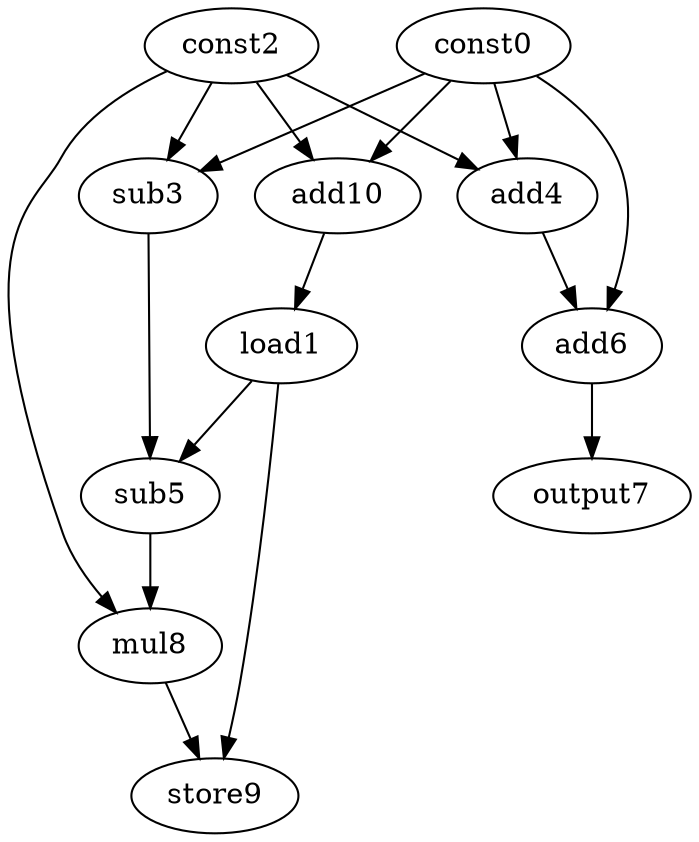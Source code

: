 digraph G { 
const0[opcode=const]; 
load1[opcode=load]; 
const2[opcode=const]; 
sub3[opcode=sub]; 
add4[opcode=add]; 
sub5[opcode=sub]; 
add6[opcode=add]; 
output7[opcode=output]; 
mul8[opcode=mul]; 
store9[opcode=store]; 
add10[opcode=add]; 
const0->sub3[operand=0];
const2->sub3[operand=1];
const0->add4[operand=0];
const2->add4[operand=1];
const0->add10[operand=0];
const2->add10[operand=1];
add10->load1[operand=0];
const0->add6[operand=0];
add4->add6[operand=1];
load1->sub5[operand=0];
sub3->sub5[operand=1];
add6->output7[operand=0];
const2->mul8[operand=0];
sub5->mul8[operand=1];
mul8->store9[operand=0];
load1->store9[operand=1];
}
